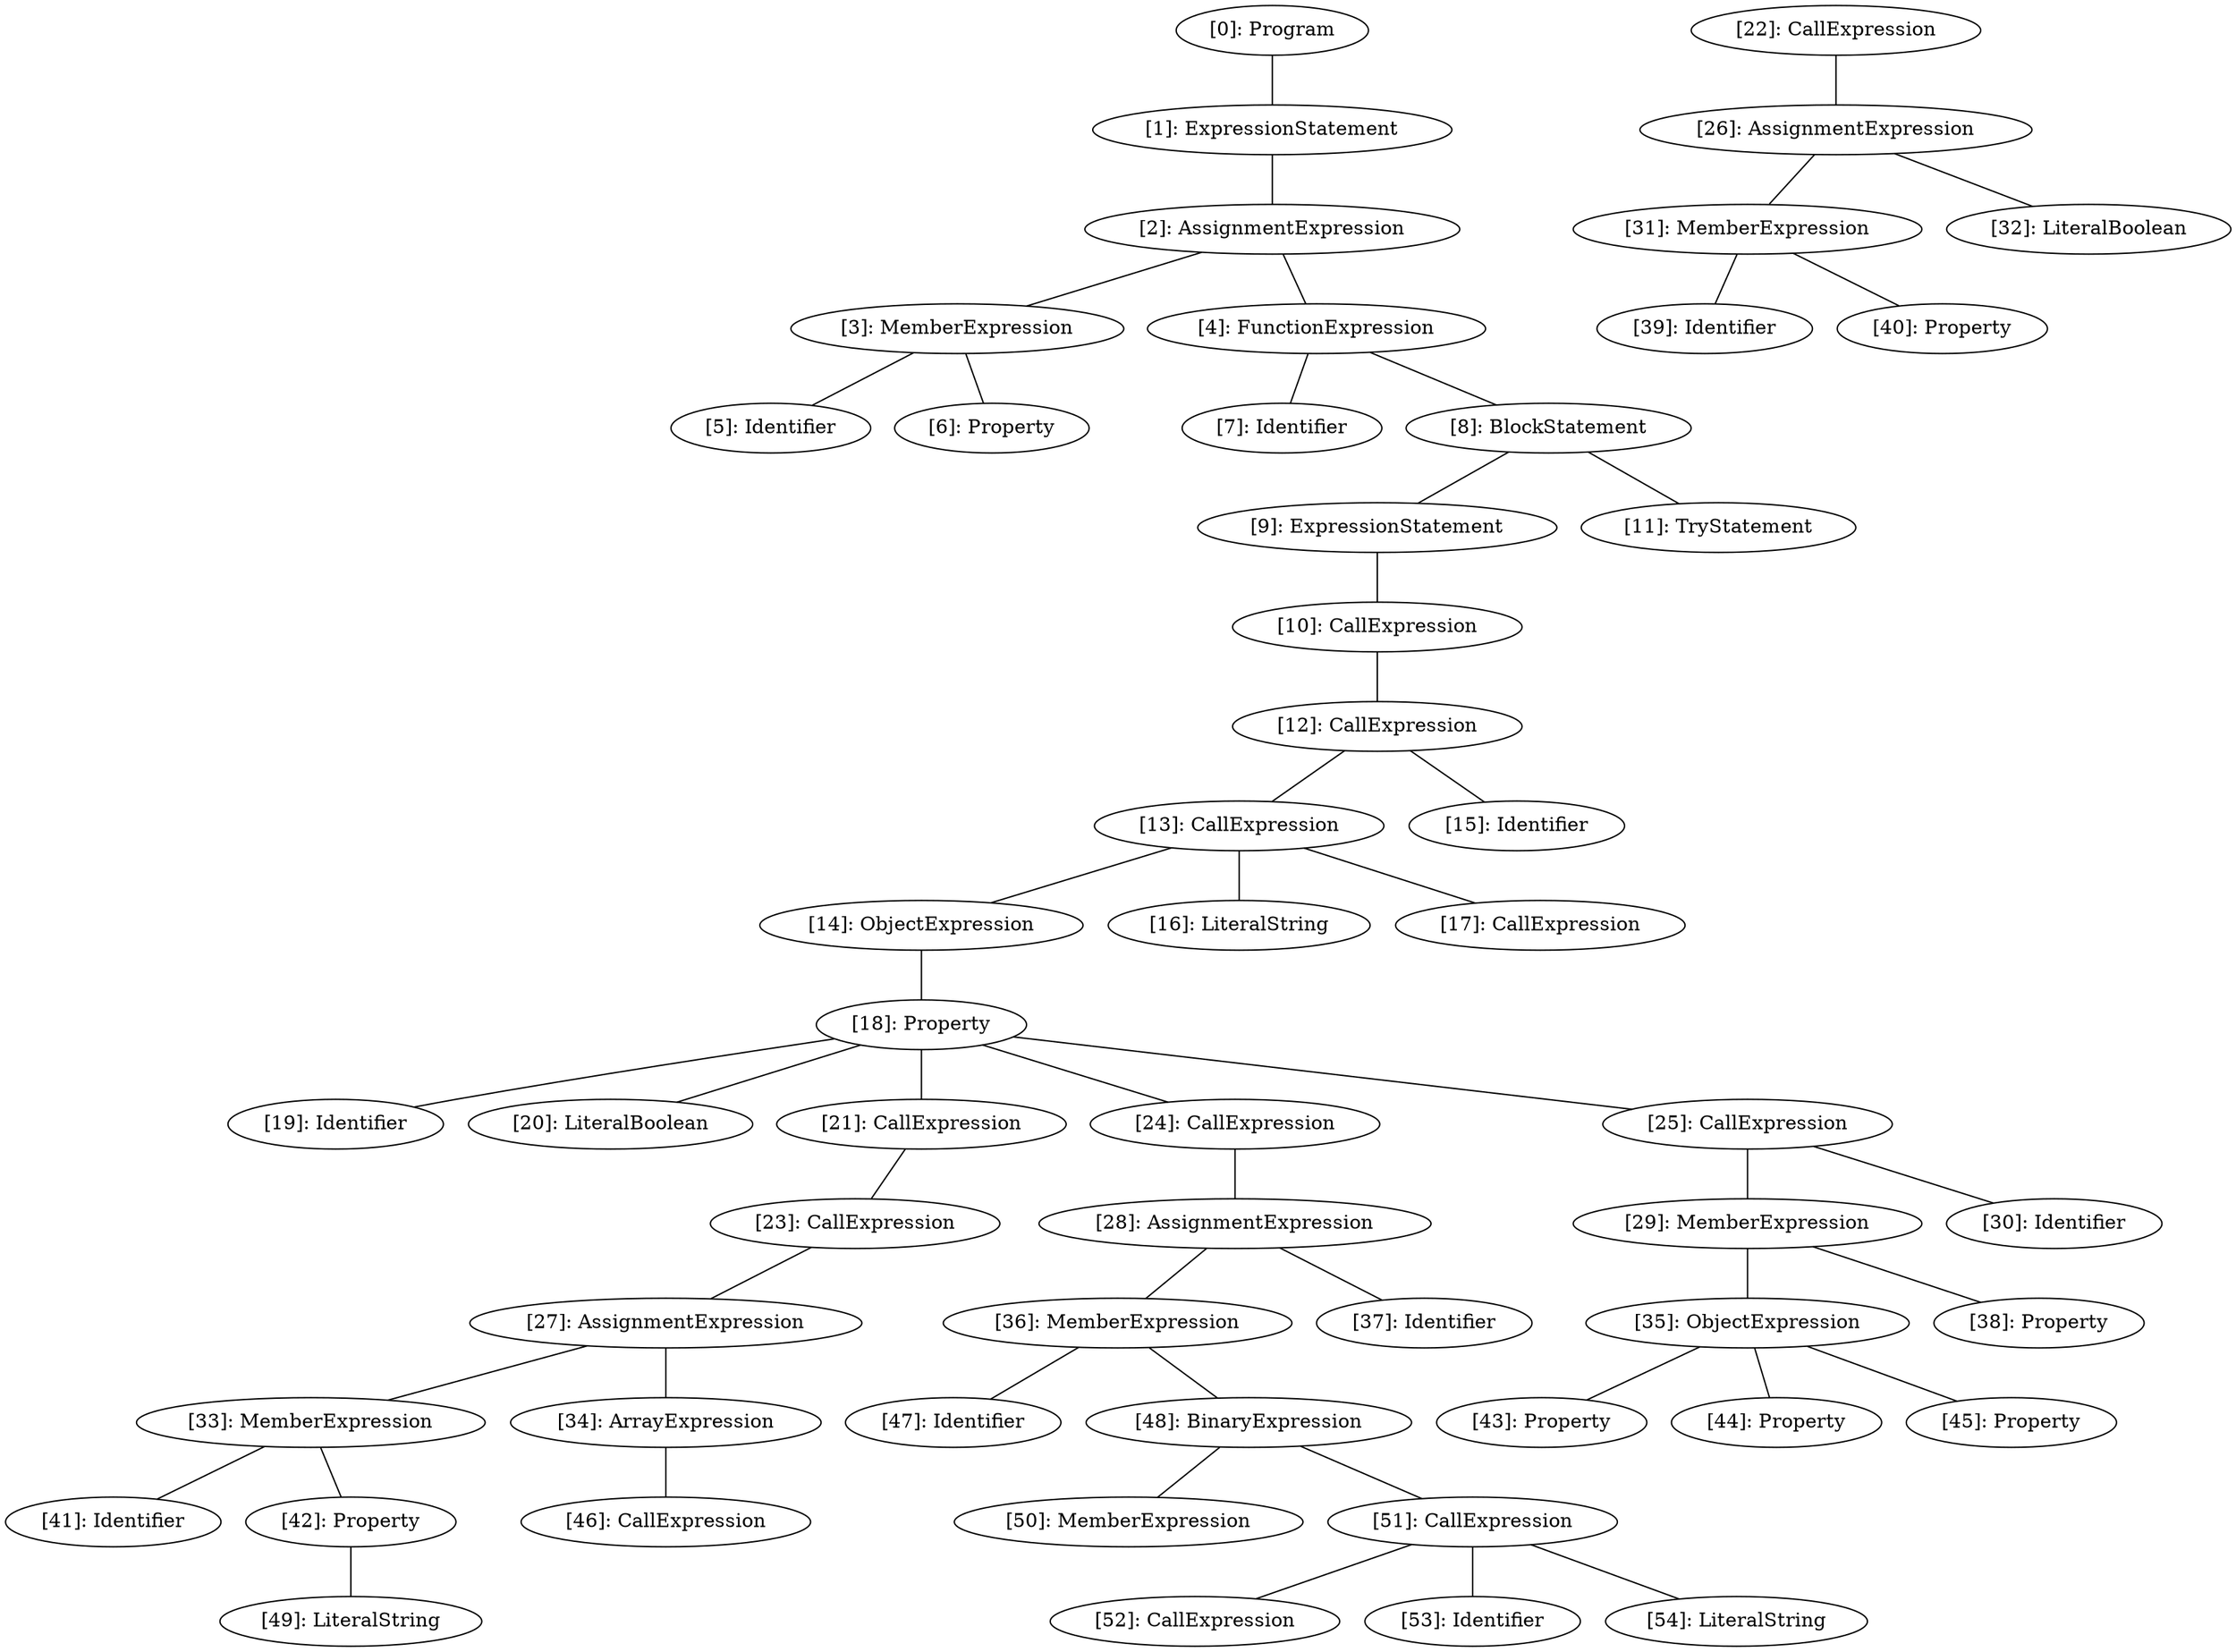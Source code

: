// Result
graph {
	0 [label="[0]: Program"]
	1 [label="[1]: ExpressionStatement"]
	2 [label="[2]: AssignmentExpression"]
	3 [label="[3]: MemberExpression"]
	4 [label="[4]: FunctionExpression"]
	5 [label="[5]: Identifier"]
	6 [label="[6]: Property"]
	7 [label="[7]: Identifier"]
	8 [label="[8]: BlockStatement"]
	9 [label="[9]: ExpressionStatement"]
	10 [label="[10]: CallExpression"]
	11 [label="[11]: TryStatement"]
	12 [label="[12]: CallExpression"]
	13 [label="[13]: CallExpression"]
	14 [label="[14]: ObjectExpression"]
	15 [label="[15]: Identifier"]
	16 [label="[16]: LiteralString"]
	17 [label="[17]: CallExpression"]
	18 [label="[18]: Property"]
	19 [label="[19]: Identifier"]
	20 [label="[20]: LiteralBoolean"]
	21 [label="[21]: CallExpression"]
	22 [label="[22]: CallExpression"]
	23 [label="[23]: CallExpression"]
	24 [label="[24]: CallExpression"]
	25 [label="[25]: CallExpression"]
	26 [label="[26]: AssignmentExpression"]
	27 [label="[27]: AssignmentExpression"]
	28 [label="[28]: AssignmentExpression"]
	29 [label="[29]: MemberExpression"]
	30 [label="[30]: Identifier"]
	31 [label="[31]: MemberExpression"]
	32 [label="[32]: LiteralBoolean"]
	33 [label="[33]: MemberExpression"]
	34 [label="[34]: ArrayExpression"]
	35 [label="[35]: ObjectExpression"]
	36 [label="[36]: MemberExpression"]
	37 [label="[37]: Identifier"]
	38 [label="[38]: Property"]
	39 [label="[39]: Identifier"]
	40 [label="[40]: Property"]
	41 [label="[41]: Identifier"]
	42 [label="[42]: Property"]
	43 [label="[43]: Property"]
	44 [label="[44]: Property"]
	45 [label="[45]: Property"]
	46 [label="[46]: CallExpression"]
	47 [label="[47]: Identifier"]
	48 [label="[48]: BinaryExpression"]
	49 [label="[49]: LiteralString"]
	50 [label="[50]: MemberExpression"]
	51 [label="[51]: CallExpression"]
	52 [label="[52]: CallExpression"]
	53 [label="[53]: Identifier"]
	54 [label="[54]: LiteralString"]
	0 -- 1
	1 -- 2
	2 -- 3
	2 -- 4
	3 -- 5
	3 -- 6
	4 -- 7
	4 -- 8
	8 -- 9
	8 -- 11
	9 -- 10
	10 -- 12
	12 -- 13
	12 -- 15
	13 -- 14
	13 -- 16
	13 -- 17
	14 -- 18
	18 -- 19
	18 -- 20
	18 -- 21
	18 -- 24
	18 -- 25
	21 -- 23
	22 -- 26
	23 -- 27
	24 -- 28
	25 -- 29
	25 -- 30
	26 -- 31
	26 -- 32
	27 -- 33
	27 -- 34
	28 -- 36
	28 -- 37
	29 -- 35
	29 -- 38
	31 -- 39
	31 -- 40
	33 -- 41
	33 -- 42
	34 -- 46
	35 -- 43
	35 -- 44
	35 -- 45
	36 -- 47
	36 -- 48
	42 -- 49
	48 -- 50
	48 -- 51
	51 -- 52
	51 -- 53
	51 -- 54
}

